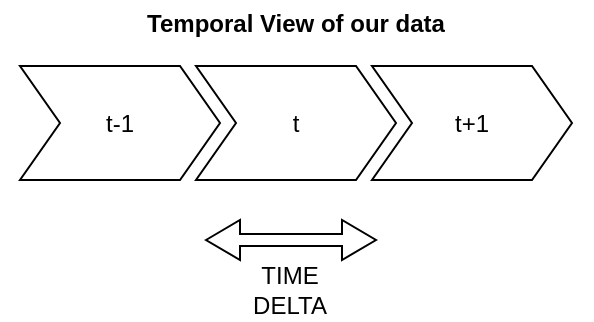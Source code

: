 <mxfile>
    <diagram id="GwQTSu7w4k7kmv2TNeL7" name="Page-1">
        <mxGraphModel dx="1016" dy="492" grid="1" gridSize="10" guides="1" tooltips="1" connect="1" arrows="1" fold="1" page="1" pageScale="1" pageWidth="850" pageHeight="1100" math="0" shadow="0">
            <root>
                <mxCell id="0"/>
                <mxCell id="1" parent="0"/>
                <mxCell id="2" value="Temporal View of our data" style="swimlane;childLayout=stackLayout;horizontal=1;fillColor=none;horizontalStack=1;resizeParent=1;resizeParentMax=0;resizeLast=0;collapsible=0;strokeColor=none;stackBorder=10;stackSpacing=-12;resizable=1;align=center;points=[];whiteSpace=wrap;html=1;" vertex="1" parent="1">
                    <mxGeometry x="280" y="210" width="296" height="100" as="geometry"/>
                </mxCell>
                <mxCell id="3" value="t-1" style="shape=step;perimeter=stepPerimeter;fixedSize=1;points=[];whiteSpace=wrap;html=1;" vertex="1" parent="2">
                    <mxGeometry x="10" y="33" width="100" height="57" as="geometry"/>
                </mxCell>
                <mxCell id="4" value="t" style="shape=step;perimeter=stepPerimeter;fixedSize=1;points=[];whiteSpace=wrap;html=1;" vertex="1" parent="2">
                    <mxGeometry x="98" y="33" width="100" height="57" as="geometry"/>
                </mxCell>
                <mxCell id="5" value="t+1" style="shape=step;perimeter=stepPerimeter;fixedSize=1;points=[];whiteSpace=wrap;html=1;" vertex="1" parent="2">
                    <mxGeometry x="186" y="33" width="100" height="57" as="geometry"/>
                </mxCell>
                <mxCell id="6" value="" style="shape=doubleArrow;whiteSpace=wrap;html=1;" vertex="1" parent="1">
                    <mxGeometry x="383" y="320" width="85" height="20" as="geometry"/>
                </mxCell>
                <mxCell id="8" value="TIME DELTA" style="text;html=1;strokeColor=none;fillColor=none;align=center;verticalAlign=middle;whiteSpace=wrap;rounded=0;" vertex="1" parent="1">
                    <mxGeometry x="395" y="340" width="60" height="30" as="geometry"/>
                </mxCell>
            </root>
        </mxGraphModel>
    </diagram>
</mxfile>